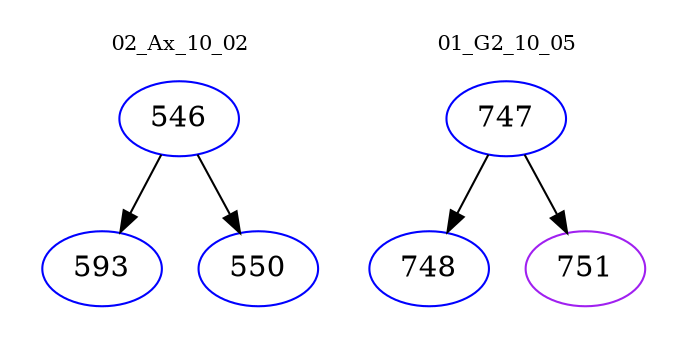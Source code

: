 digraph{
subgraph cluster_0 {
color = white
label = "02_Ax_10_02";
fontsize=10;
T0_546 [label="546", color="blue"]
T0_546 -> T0_593 [color="black"]
T0_593 [label="593", color="blue"]
T0_546 -> T0_550 [color="black"]
T0_550 [label="550", color="blue"]
}
subgraph cluster_1 {
color = white
label = "01_G2_10_05";
fontsize=10;
T1_747 [label="747", color="blue"]
T1_747 -> T1_748 [color="black"]
T1_748 [label="748", color="blue"]
T1_747 -> T1_751 [color="black"]
T1_751 [label="751", color="purple"]
}
}
